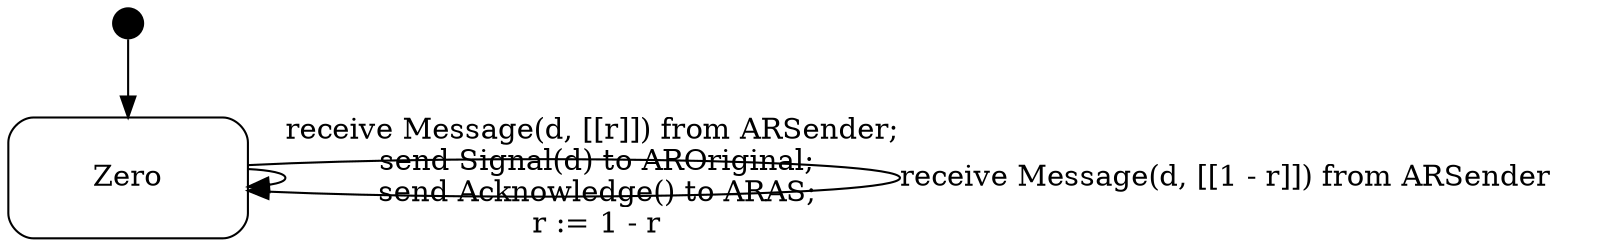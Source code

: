 digraph Receiver {
  compound = true;
  rank = LR;
node [shape = "point", height = "0.2"] Zero_extra node [shape = "Mrecord", height = "0.8", width = "1.6"] Zero Zero_extra -> Zero




Zero -> Zero [label = "receive Message(d, [[r]]) from ARSender;\n send Signal(d) to AROriginal;\n send Acknowledge() to ARAS;\n r := 1 - r"];

Zero -> Zero [label = "receive Message(d, [[1 - r]]) from ARSender"];

}
